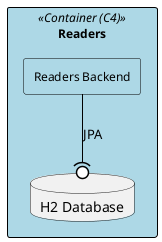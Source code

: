 @startuml
!define RECTANGLE_COLOR #ADD8E6
skinparam componentStyle rectangle
skinparam rectangle {
    BackgroundColor RECTANGLE_COLOR
    BorderColor black
    FontSize 12
    FontColor black
}
skinparam node {
    BackgroundColor white
    BorderColor black
}
skinparam arrow {
    Color black
}

rectangle "Readers" <<Container (C4)>> {
    rectangle "Readers Backend" as readers_backend
    database "H2 Database" as readers_db
}

readers_backend -[#black,plain]-(0 readers_db : JPA

@enduml








